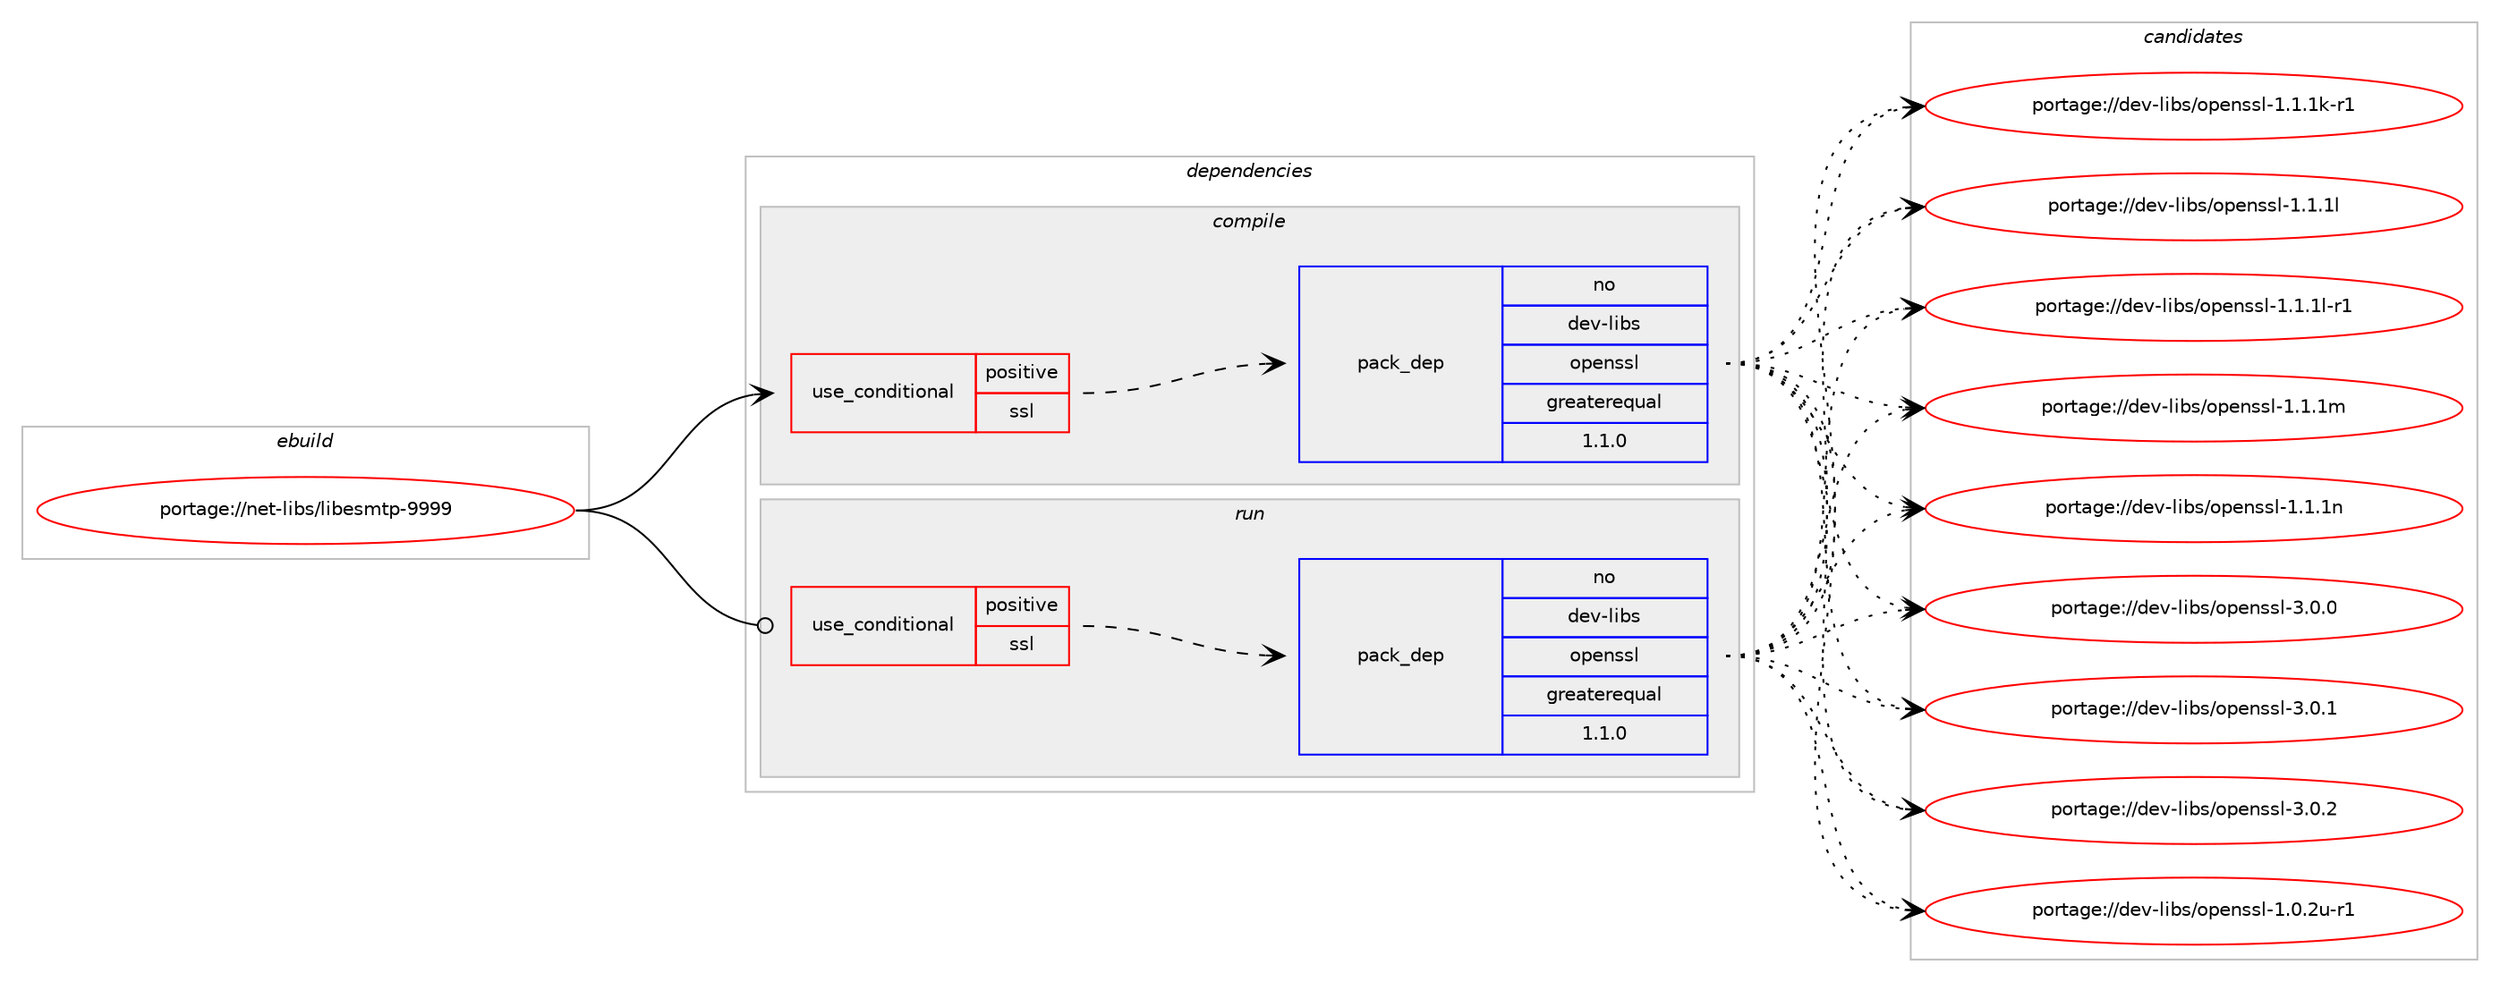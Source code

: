 digraph prolog {

# *************
# Graph options
# *************

newrank=true;
concentrate=true;
compound=true;
graph [rankdir=LR,fontname=Helvetica,fontsize=10,ranksep=1.5];#, ranksep=2.5, nodesep=0.2];
edge  [arrowhead=vee];
node  [fontname=Helvetica,fontsize=10];

# **********
# The ebuild
# **********

subgraph cluster_leftcol {
color=gray;
label=<<i>ebuild</i>>;
id [label="portage://net-libs/libesmtp-9999", color=red, width=4, href="../net-libs/libesmtp-9999.svg"];
}

# ****************
# The dependencies
# ****************

subgraph cluster_midcol {
color=gray;
label=<<i>dependencies</i>>;
subgraph cluster_compile {
fillcolor="#eeeeee";
style=filled;
label=<<i>compile</i>>;
subgraph cond1350 {
dependency1664 [label=<<TABLE BORDER="0" CELLBORDER="1" CELLSPACING="0" CELLPADDING="4"><TR><TD ROWSPAN="3" CELLPADDING="10">use_conditional</TD></TR><TR><TD>positive</TD></TR><TR><TD>ssl</TD></TR></TABLE>>, shape=none, color=red];
subgraph pack297 {
dependency1665 [label=<<TABLE BORDER="0" CELLBORDER="1" CELLSPACING="0" CELLPADDING="4" WIDTH="220"><TR><TD ROWSPAN="6" CELLPADDING="30">pack_dep</TD></TR><TR><TD WIDTH="110">no</TD></TR><TR><TD>dev-libs</TD></TR><TR><TD>openssl</TD></TR><TR><TD>greaterequal</TD></TR><TR><TD>1.1.0</TD></TR></TABLE>>, shape=none, color=blue];
}
dependency1664:e -> dependency1665:w [weight=20,style="dashed",arrowhead="vee"];
}
id:e -> dependency1664:w [weight=20,style="solid",arrowhead="vee"];
}
subgraph cluster_compileandrun {
fillcolor="#eeeeee";
style=filled;
label=<<i>compile and run</i>>;
}
subgraph cluster_run {
fillcolor="#eeeeee";
style=filled;
label=<<i>run</i>>;
subgraph cond1351 {
dependency1666 [label=<<TABLE BORDER="0" CELLBORDER="1" CELLSPACING="0" CELLPADDING="4"><TR><TD ROWSPAN="3" CELLPADDING="10">use_conditional</TD></TR><TR><TD>positive</TD></TR><TR><TD>ssl</TD></TR></TABLE>>, shape=none, color=red];
subgraph pack298 {
dependency1667 [label=<<TABLE BORDER="0" CELLBORDER="1" CELLSPACING="0" CELLPADDING="4" WIDTH="220"><TR><TD ROWSPAN="6" CELLPADDING="30">pack_dep</TD></TR><TR><TD WIDTH="110">no</TD></TR><TR><TD>dev-libs</TD></TR><TR><TD>openssl</TD></TR><TR><TD>greaterequal</TD></TR><TR><TD>1.1.0</TD></TR></TABLE>>, shape=none, color=blue];
}
dependency1666:e -> dependency1667:w [weight=20,style="dashed",arrowhead="vee"];
}
id:e -> dependency1666:w [weight=20,style="solid",arrowhead="odot"];
}
}

# **************
# The candidates
# **************

subgraph cluster_choices {
rank=same;
color=gray;
label=<<i>candidates</i>>;

subgraph choice297 {
color=black;
nodesep=1;
choice1001011184510810598115471111121011101151151084549464846501174511449 [label="portage://dev-libs/openssl-1.0.2u-r1", color=red, width=4,href="../dev-libs/openssl-1.0.2u-r1.svg"];
choice1001011184510810598115471111121011101151151084549464946491074511449 [label="portage://dev-libs/openssl-1.1.1k-r1", color=red, width=4,href="../dev-libs/openssl-1.1.1k-r1.svg"];
choice100101118451081059811547111112101110115115108454946494649108 [label="portage://dev-libs/openssl-1.1.1l", color=red, width=4,href="../dev-libs/openssl-1.1.1l.svg"];
choice1001011184510810598115471111121011101151151084549464946491084511449 [label="portage://dev-libs/openssl-1.1.1l-r1", color=red, width=4,href="../dev-libs/openssl-1.1.1l-r1.svg"];
choice100101118451081059811547111112101110115115108454946494649109 [label="portage://dev-libs/openssl-1.1.1m", color=red, width=4,href="../dev-libs/openssl-1.1.1m.svg"];
choice100101118451081059811547111112101110115115108454946494649110 [label="portage://dev-libs/openssl-1.1.1n", color=red, width=4,href="../dev-libs/openssl-1.1.1n.svg"];
choice100101118451081059811547111112101110115115108455146484648 [label="portage://dev-libs/openssl-3.0.0", color=red, width=4,href="../dev-libs/openssl-3.0.0.svg"];
choice100101118451081059811547111112101110115115108455146484649 [label="portage://dev-libs/openssl-3.0.1", color=red, width=4,href="../dev-libs/openssl-3.0.1.svg"];
choice100101118451081059811547111112101110115115108455146484650 [label="portage://dev-libs/openssl-3.0.2", color=red, width=4,href="../dev-libs/openssl-3.0.2.svg"];
dependency1665:e -> choice1001011184510810598115471111121011101151151084549464846501174511449:w [style=dotted,weight="100"];
dependency1665:e -> choice1001011184510810598115471111121011101151151084549464946491074511449:w [style=dotted,weight="100"];
dependency1665:e -> choice100101118451081059811547111112101110115115108454946494649108:w [style=dotted,weight="100"];
dependency1665:e -> choice1001011184510810598115471111121011101151151084549464946491084511449:w [style=dotted,weight="100"];
dependency1665:e -> choice100101118451081059811547111112101110115115108454946494649109:w [style=dotted,weight="100"];
dependency1665:e -> choice100101118451081059811547111112101110115115108454946494649110:w [style=dotted,weight="100"];
dependency1665:e -> choice100101118451081059811547111112101110115115108455146484648:w [style=dotted,weight="100"];
dependency1665:e -> choice100101118451081059811547111112101110115115108455146484649:w [style=dotted,weight="100"];
dependency1665:e -> choice100101118451081059811547111112101110115115108455146484650:w [style=dotted,weight="100"];
}
subgraph choice298 {
color=black;
nodesep=1;
choice1001011184510810598115471111121011101151151084549464846501174511449 [label="portage://dev-libs/openssl-1.0.2u-r1", color=red, width=4,href="../dev-libs/openssl-1.0.2u-r1.svg"];
choice1001011184510810598115471111121011101151151084549464946491074511449 [label="portage://dev-libs/openssl-1.1.1k-r1", color=red, width=4,href="../dev-libs/openssl-1.1.1k-r1.svg"];
choice100101118451081059811547111112101110115115108454946494649108 [label="portage://dev-libs/openssl-1.1.1l", color=red, width=4,href="../dev-libs/openssl-1.1.1l.svg"];
choice1001011184510810598115471111121011101151151084549464946491084511449 [label="portage://dev-libs/openssl-1.1.1l-r1", color=red, width=4,href="../dev-libs/openssl-1.1.1l-r1.svg"];
choice100101118451081059811547111112101110115115108454946494649109 [label="portage://dev-libs/openssl-1.1.1m", color=red, width=4,href="../dev-libs/openssl-1.1.1m.svg"];
choice100101118451081059811547111112101110115115108454946494649110 [label="portage://dev-libs/openssl-1.1.1n", color=red, width=4,href="../dev-libs/openssl-1.1.1n.svg"];
choice100101118451081059811547111112101110115115108455146484648 [label="portage://dev-libs/openssl-3.0.0", color=red, width=4,href="../dev-libs/openssl-3.0.0.svg"];
choice100101118451081059811547111112101110115115108455146484649 [label="portage://dev-libs/openssl-3.0.1", color=red, width=4,href="../dev-libs/openssl-3.0.1.svg"];
choice100101118451081059811547111112101110115115108455146484650 [label="portage://dev-libs/openssl-3.0.2", color=red, width=4,href="../dev-libs/openssl-3.0.2.svg"];
dependency1667:e -> choice1001011184510810598115471111121011101151151084549464846501174511449:w [style=dotted,weight="100"];
dependency1667:e -> choice1001011184510810598115471111121011101151151084549464946491074511449:w [style=dotted,weight="100"];
dependency1667:e -> choice100101118451081059811547111112101110115115108454946494649108:w [style=dotted,weight="100"];
dependency1667:e -> choice1001011184510810598115471111121011101151151084549464946491084511449:w [style=dotted,weight="100"];
dependency1667:e -> choice100101118451081059811547111112101110115115108454946494649109:w [style=dotted,weight="100"];
dependency1667:e -> choice100101118451081059811547111112101110115115108454946494649110:w [style=dotted,weight="100"];
dependency1667:e -> choice100101118451081059811547111112101110115115108455146484648:w [style=dotted,weight="100"];
dependency1667:e -> choice100101118451081059811547111112101110115115108455146484649:w [style=dotted,weight="100"];
dependency1667:e -> choice100101118451081059811547111112101110115115108455146484650:w [style=dotted,weight="100"];
}
}

}
